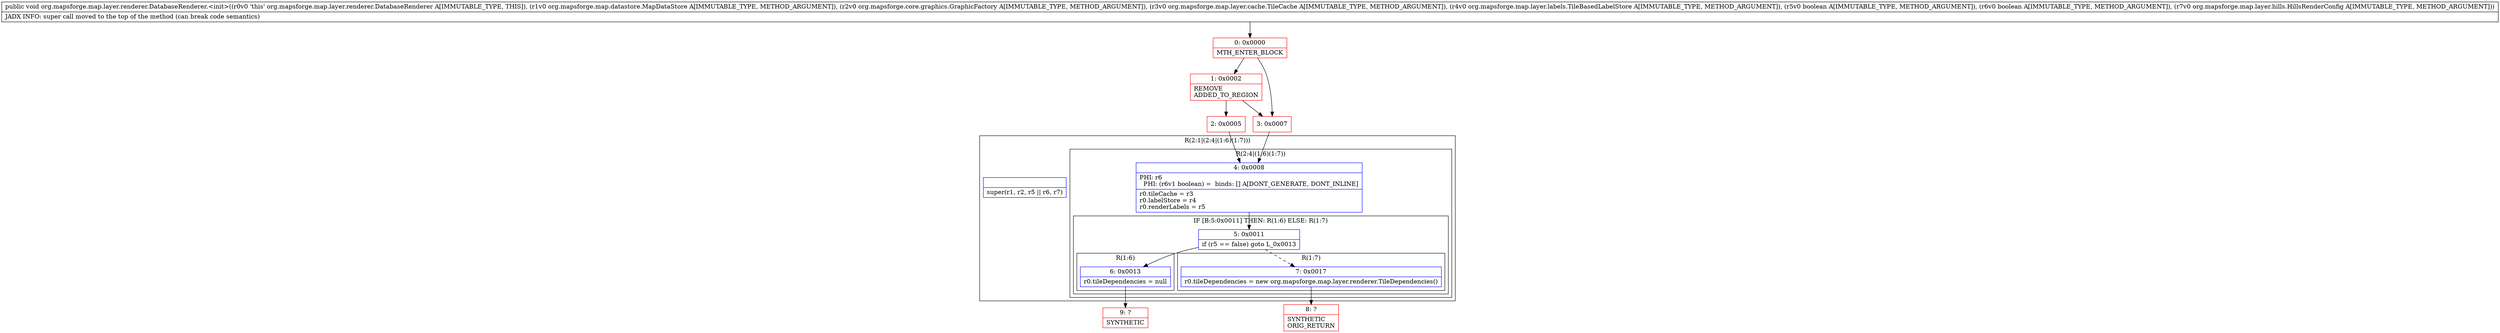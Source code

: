 digraph "CFG fororg.mapsforge.map.layer.renderer.DatabaseRenderer.\<init\>(Lorg\/mapsforge\/map\/datastore\/MapDataStore;Lorg\/mapsforge\/core\/graphics\/GraphicFactory;Lorg\/mapsforge\/map\/layer\/cache\/TileCache;Lorg\/mapsforge\/map\/layer\/labels\/TileBasedLabelStore;ZZLorg\/mapsforge\/map\/layer\/hills\/HillsRenderConfig;)V" {
subgraph cluster_Region_388922972 {
label = "R(2:1|(2:4|(1:6)(1:7)))";
node [shape=record,color=blue];
Node_InsnContainer_1669131605 [shape=record,label="{|super(r1, r2, r5 \|\| r6, r7)\l}"];
subgraph cluster_Region_192603512 {
label = "R(2:4|(1:6)(1:7))";
node [shape=record,color=blue];
Node_4 [shape=record,label="{4\:\ 0x0008|PHI: r6 \l  PHI: (r6v1 boolean) =  binds: [] A[DONT_GENERATE, DONT_INLINE]\l|r0.tileCache = r3\lr0.labelStore = r4\lr0.renderLabels = r5\l}"];
subgraph cluster_IfRegion_532577731 {
label = "IF [B:5:0x0011] THEN: R(1:6) ELSE: R(1:7)";
node [shape=record,color=blue];
Node_5 [shape=record,label="{5\:\ 0x0011|if (r5 == false) goto L_0x0013\l}"];
subgraph cluster_Region_2064002294 {
label = "R(1:6)";
node [shape=record,color=blue];
Node_6 [shape=record,label="{6\:\ 0x0013|r0.tileDependencies = null\l}"];
}
subgraph cluster_Region_2140430470 {
label = "R(1:7)";
node [shape=record,color=blue];
Node_7 [shape=record,label="{7\:\ 0x0017|r0.tileDependencies = new org.mapsforge.map.layer.renderer.TileDependencies()\l}"];
}
}
}
}
Node_0 [shape=record,color=red,label="{0\:\ 0x0000|MTH_ENTER_BLOCK\l}"];
Node_1 [shape=record,color=red,label="{1\:\ 0x0002|REMOVE\lADDED_TO_REGION\l}"];
Node_2 [shape=record,color=red,label="{2\:\ 0x0005}"];
Node_3 [shape=record,color=red,label="{3\:\ 0x0007}"];
Node_8 [shape=record,color=red,label="{8\:\ ?|SYNTHETIC\lORIG_RETURN\l}"];
Node_9 [shape=record,color=red,label="{9\:\ ?|SYNTHETIC\l}"];
MethodNode[shape=record,label="{public void org.mapsforge.map.layer.renderer.DatabaseRenderer.\<init\>((r0v0 'this' org.mapsforge.map.layer.renderer.DatabaseRenderer A[IMMUTABLE_TYPE, THIS]), (r1v0 org.mapsforge.map.datastore.MapDataStore A[IMMUTABLE_TYPE, METHOD_ARGUMENT]), (r2v0 org.mapsforge.core.graphics.GraphicFactory A[IMMUTABLE_TYPE, METHOD_ARGUMENT]), (r3v0 org.mapsforge.map.layer.cache.TileCache A[IMMUTABLE_TYPE, METHOD_ARGUMENT]), (r4v0 org.mapsforge.map.layer.labels.TileBasedLabelStore A[IMMUTABLE_TYPE, METHOD_ARGUMENT]), (r5v0 boolean A[IMMUTABLE_TYPE, METHOD_ARGUMENT]), (r6v0 boolean A[IMMUTABLE_TYPE, METHOD_ARGUMENT]), (r7v0 org.mapsforge.map.layer.hills.HillsRenderConfig A[IMMUTABLE_TYPE, METHOD_ARGUMENT]))  | JADX INFO: super call moved to the top of the method (can break code semantics)\l}"];
MethodNode -> Node_0;
Node_4 -> Node_5;
Node_5 -> Node_6;
Node_5 -> Node_7[style=dashed];
Node_6 -> Node_9;
Node_7 -> Node_8;
Node_0 -> Node_1;
Node_0 -> Node_3;
Node_1 -> Node_2;
Node_1 -> Node_3;
Node_2 -> Node_4;
Node_3 -> Node_4;
}

